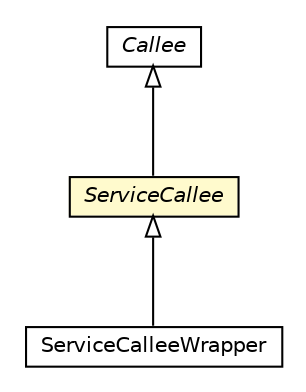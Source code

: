 #!/usr/local/bin/dot
#
# Class diagram 
# Generated by UMLGraph version R5_6-24-gf6e263 (http://www.umlgraph.org/)
#

digraph G {
	edge [fontname="Helvetica",fontsize=10,labelfontname="Helvetica",labelfontsize=10];
	node [fontname="Helvetica",fontsize=10,shape=plaintext];
	nodesep=0.25;
	ranksep=0.5;
	// org.universAAL.middleware.bus.member.Callee
	c316138 [label=<<table title="org.universAAL.middleware.bus.member.Callee" border="0" cellborder="1" cellspacing="0" cellpadding="2" port="p" href="../bus/member/Callee.html">
		<tr><td><table border="0" cellspacing="0" cellpadding="1">
<tr><td align="center" balign="center"><font face="Helvetica-Oblique"> Callee </font></td></tr>
		</table></td></tr>
		</table>>, URL="../bus/member/Callee.html", fontname="Helvetica", fontcolor="black", fontsize=10.0];
	// org.universAAL.middleware.service.ServiceCallee
	c316205 [label=<<table title="org.universAAL.middleware.service.ServiceCallee" border="0" cellborder="1" cellspacing="0" cellpadding="2" port="p" bgcolor="lemonChiffon" href="./ServiceCallee.html">
		<tr><td><table border="0" cellspacing="0" cellpadding="1">
<tr><td align="center" balign="center"><font face="Helvetica-Oblique"> ServiceCallee </font></td></tr>
		</table></td></tr>
		</table>>, URL="./ServiceCallee.html", fontname="Helvetica", fontcolor="black", fontsize=10.0];
	// org.universAAL.middleware.api.impl.ServiceCalleeWrapper
	c316326 [label=<<table title="org.universAAL.middleware.api.impl.ServiceCalleeWrapper" border="0" cellborder="1" cellspacing="0" cellpadding="2" port="p" href="../api/impl/ServiceCalleeWrapper.html">
		<tr><td><table border="0" cellspacing="0" cellpadding="1">
<tr><td align="center" balign="center"> ServiceCalleeWrapper </td></tr>
		</table></td></tr>
		</table>>, URL="../api/impl/ServiceCalleeWrapper.html", fontname="Helvetica", fontcolor="black", fontsize=10.0];
	//org.universAAL.middleware.service.ServiceCallee extends org.universAAL.middleware.bus.member.Callee
	c316138:p -> c316205:p [dir=back,arrowtail=empty];
	//org.universAAL.middleware.api.impl.ServiceCalleeWrapper extends org.universAAL.middleware.service.ServiceCallee
	c316205:p -> c316326:p [dir=back,arrowtail=empty];
}

